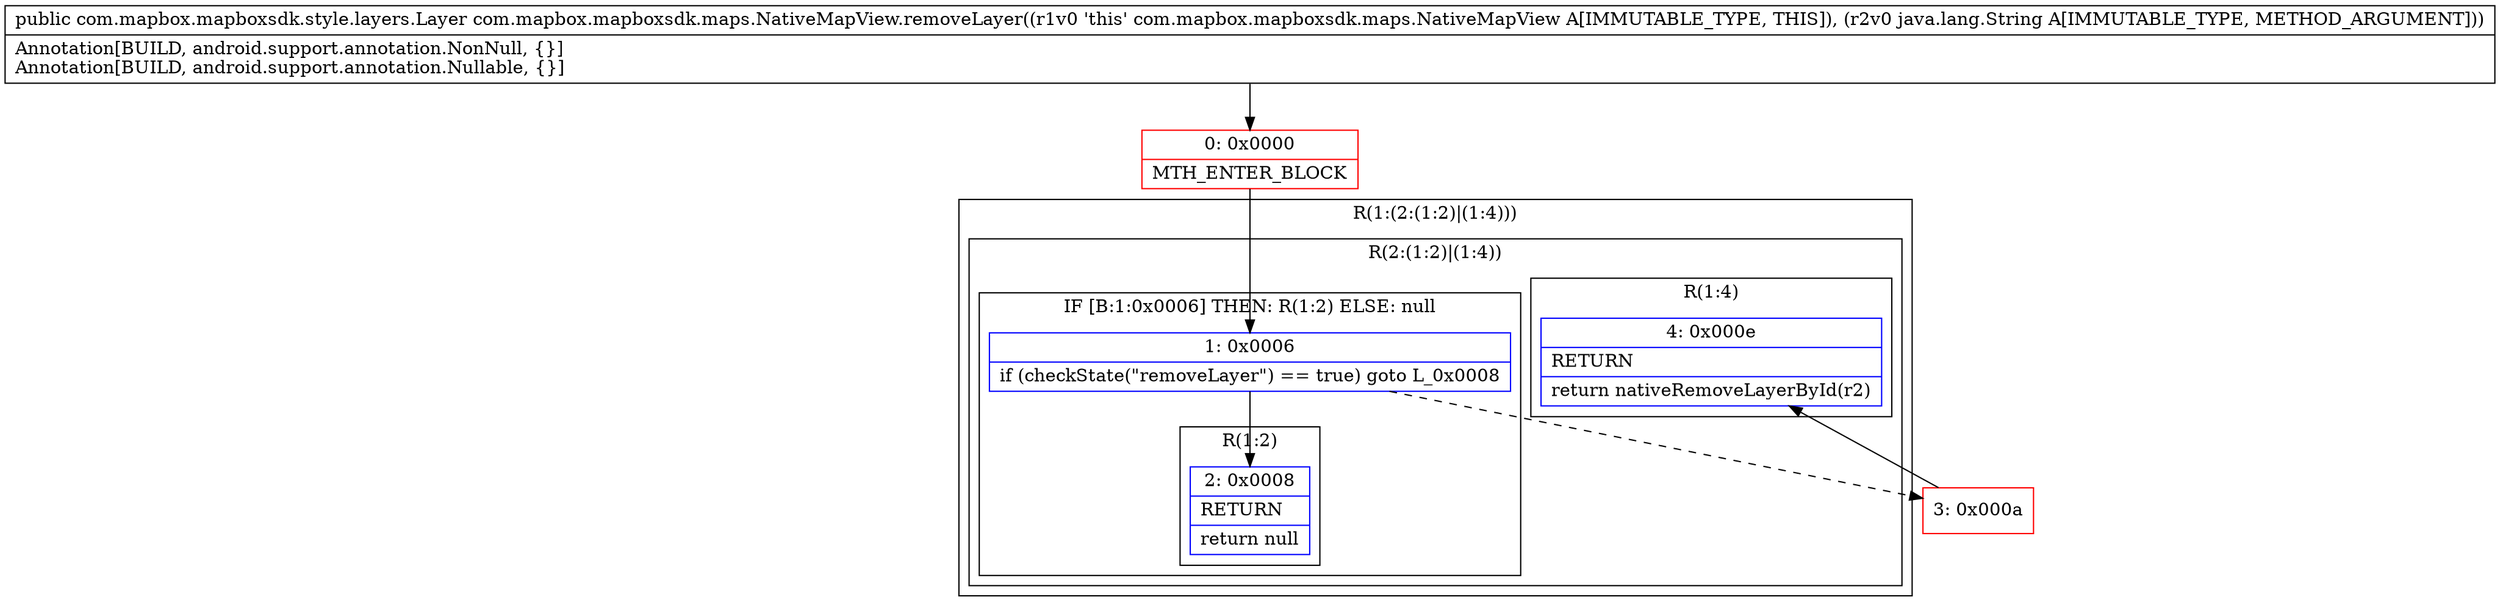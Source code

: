 digraph "CFG forcom.mapbox.mapboxsdk.maps.NativeMapView.removeLayer(Ljava\/lang\/String;)Lcom\/mapbox\/mapboxsdk\/style\/layers\/Layer;" {
subgraph cluster_Region_1345173393 {
label = "R(1:(2:(1:2)|(1:4)))";
node [shape=record,color=blue];
subgraph cluster_Region_1648064070 {
label = "R(2:(1:2)|(1:4))";
node [shape=record,color=blue];
subgraph cluster_IfRegion_1683677166 {
label = "IF [B:1:0x0006] THEN: R(1:2) ELSE: null";
node [shape=record,color=blue];
Node_1 [shape=record,label="{1\:\ 0x0006|if (checkState(\"removeLayer\") == true) goto L_0x0008\l}"];
subgraph cluster_Region_318929958 {
label = "R(1:2)";
node [shape=record,color=blue];
Node_2 [shape=record,label="{2\:\ 0x0008|RETURN\l|return null\l}"];
}
}
subgraph cluster_Region_774820072 {
label = "R(1:4)";
node [shape=record,color=blue];
Node_4 [shape=record,label="{4\:\ 0x000e|RETURN\l|return nativeRemoveLayerById(r2)\l}"];
}
}
}
Node_0 [shape=record,color=red,label="{0\:\ 0x0000|MTH_ENTER_BLOCK\l}"];
Node_3 [shape=record,color=red,label="{3\:\ 0x000a}"];
MethodNode[shape=record,label="{public com.mapbox.mapboxsdk.style.layers.Layer com.mapbox.mapboxsdk.maps.NativeMapView.removeLayer((r1v0 'this' com.mapbox.mapboxsdk.maps.NativeMapView A[IMMUTABLE_TYPE, THIS]), (r2v0 java.lang.String A[IMMUTABLE_TYPE, METHOD_ARGUMENT]))  | Annotation[BUILD, android.support.annotation.NonNull, \{\}]\lAnnotation[BUILD, android.support.annotation.Nullable, \{\}]\l}"];
MethodNode -> Node_0;
Node_1 -> Node_2;
Node_1 -> Node_3[style=dashed];
Node_0 -> Node_1;
Node_3 -> Node_4;
}

